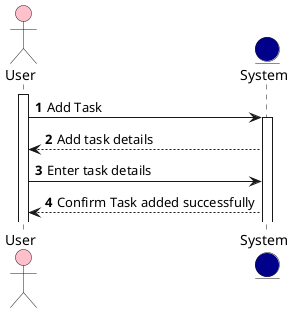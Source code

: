 @startuml
'https://plantuml.com/sequence-diagram

autonumber

actor User #Pink
entity System #darkblue
activate User
User -> System: Add Task
activate System
System --> User: Add task details
User -> System: Enter task details
System --> User: Confirm Task added successfully


@enduml